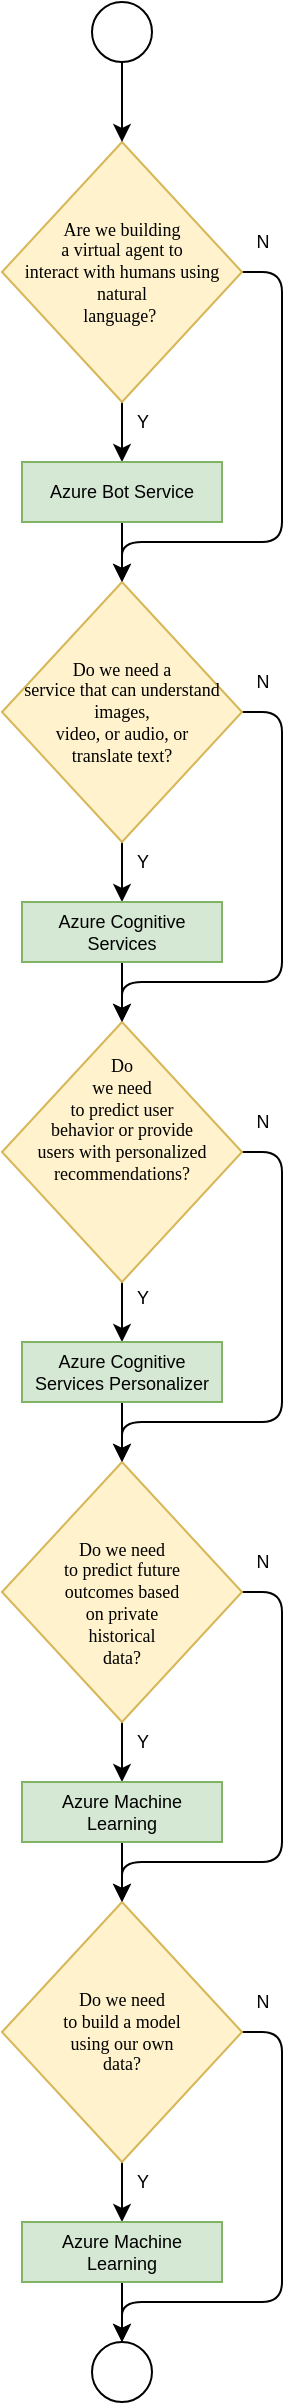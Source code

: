 <mxfile version="14.5.1" type="device"><diagram id="0STPZxBs6XiNkqqPtyde" name="Page-1"><mxGraphModel dx="942" dy="1702" grid="0" gridSize="10" guides="1" tooltips="1" connect="1" arrows="1" fold="1" page="1" pageScale="1" pageWidth="1169" pageHeight="827" math="0" shadow="0"><root><mxCell id="0"/><mxCell id="1" parent="0"/><mxCell id="McEbbNbmSG5Ej15vxN0t-11" value="Y" style="edgeStyle=orthogonalEdgeStyle;orthogonalLoop=1;jettySize=auto;html=1;exitX=0.5;exitY=1;exitDx=0;exitDy=0;entryX=0.5;entryY=0;entryDx=0;entryDy=0;fontSize=9;" parent="1" source="McEbbNbmSG5Ej15vxN0t-1" target="McEbbNbmSG5Ej15vxN0t-9" edge="1"><mxGeometry x="-0.333" y="10" relative="1" as="geometry"><mxPoint as="offset"/></mxGeometry></mxCell><mxCell id="McEbbNbmSG5Ej15vxN0t-15" value="N" style="edgeStyle=orthogonalEdgeStyle;orthogonalLoop=1;jettySize=auto;html=1;exitX=1;exitY=0.5;exitDx=0;exitDy=0;fontSize=9;entryX=0.5;entryY=0;entryDx=0;entryDy=0;" parent="1" source="McEbbNbmSG5Ej15vxN0t-1" target="McEbbNbmSG5Ej15vxN0t-2" edge="1"><mxGeometry x="-0.923" y="15" relative="1" as="geometry"><mxPoint x="300" y="360" as="targetPoint"/><Array as="points"><mxPoint x="380" y="225"/><mxPoint x="380" y="360"/><mxPoint x="300" y="360"/></Array><mxPoint as="offset"/></mxGeometry></mxCell><mxCell id="McEbbNbmSG5Ej15vxN0t-1" value="&lt;font style=&quot;font-size: 9px ; line-height: 50%&quot; face=&quot;Verdana&quot;&gt;Are we building&lt;br&gt;a virtual agent to&lt;br&gt;interact with humans using natural&lt;br&gt;language?&amp;nbsp;&lt;/font&gt;" style="rhombus;whiteSpace=wrap;html=1;spacing=0;fontSize=9;fillColor=#fff2cc;strokeColor=#d6b656;" parent="1" vertex="1"><mxGeometry x="240" y="160" width="120" height="130" as="geometry"/></mxCell><mxCell id="McEbbNbmSG5Ej15vxN0t-13" value="Y" style="edgeStyle=orthogonalEdgeStyle;orthogonalLoop=1;jettySize=auto;html=1;exitX=0.5;exitY=1;exitDx=0;exitDy=0;entryX=0.5;entryY=0;entryDx=0;entryDy=0;fontSize=9;" parent="1" source="McEbbNbmSG5Ej15vxN0t-2" target="McEbbNbmSG5Ej15vxN0t-12" edge="1"><mxGeometry x="-0.333" y="10" relative="1" as="geometry"><mxPoint as="offset"/></mxGeometry></mxCell><mxCell id="oimk4oUjOejgwCBTp3GK-5" value="N" style="edgeStyle=orthogonalEdgeStyle;orthogonalLoop=1;jettySize=auto;html=1;exitX=1;exitY=0.5;exitDx=0;exitDy=0;entryX=0.5;entryY=0;entryDx=0;entryDy=0;fontSize=9;" parent="1" source="McEbbNbmSG5Ej15vxN0t-2" target="McEbbNbmSG5Ej15vxN0t-3" edge="1"><mxGeometry x="-0.922" y="15" relative="1" as="geometry"><Array as="points"><mxPoint x="380" y="445"/><mxPoint x="380" y="580"/><mxPoint x="300" y="580"/></Array><mxPoint as="offset"/></mxGeometry></mxCell><mxCell id="McEbbNbmSG5Ej15vxN0t-2" value="&lt;font face=&quot;Verdana&quot;&gt;Do we need a&lt;br&gt;service that can understand images,&lt;br&gt;video, or audio, or&lt;br&gt;translate text?&lt;/font&gt;" style="rhombus;whiteSpace=wrap;html=1;spacing=0;fontSize=9;fillColor=#fff2cc;strokeColor=#d6b656;" parent="1" vertex="1"><mxGeometry x="240" y="380" width="120" height="130" as="geometry"/></mxCell><mxCell id="oimk4oUjOejgwCBTp3GK-3" value="Y" style="edgeStyle=orthogonalEdgeStyle;orthogonalLoop=1;jettySize=auto;html=1;exitX=0.5;exitY=1;exitDx=0;exitDy=0;entryX=0.5;entryY=0;entryDx=0;entryDy=0;fontSize=9;" parent="1" source="McEbbNbmSG5Ej15vxN0t-3" target="oimk4oUjOejgwCBTp3GK-2" edge="1"><mxGeometry x="-0.5" y="10" relative="1" as="geometry"><mxPoint as="offset"/></mxGeometry></mxCell><mxCell id="oimk4oUjOejgwCBTp3GK-7" value="N" style="edgeStyle=orthogonalEdgeStyle;orthogonalLoop=1;jettySize=auto;html=1;exitX=1;exitY=0.5;exitDx=0;exitDy=0;entryX=0.5;entryY=0;entryDx=0;entryDy=0;fontSize=9;" parent="1" source="McEbbNbmSG5Ej15vxN0t-3" target="McEbbNbmSG5Ej15vxN0t-6" edge="1"><mxGeometry x="-0.922" y="15" relative="1" as="geometry"><Array as="points"><mxPoint x="380" y="665"/><mxPoint x="380" y="800"/><mxPoint x="300" y="800"/></Array><mxPoint as="offset"/></mxGeometry></mxCell><mxCell id="McEbbNbmSG5Ej15vxN0t-3" value="&lt;font face=&quot;Verdana&quot;&gt;Do&lt;br&gt;we need&lt;br&gt;to predict user&lt;br&gt;behavior or provide&lt;br&gt;users with personalized recommendations?&lt;br&gt;&lt;br&gt;&lt;br&gt;&lt;br&gt;&lt;/font&gt;" style="rhombus;whiteSpace=wrap;html=1;spacing=0;fontSize=9;fillColor=#fff2cc;strokeColor=#d6b656;" parent="1" vertex="1"><mxGeometry x="240" y="600" width="120" height="130" as="geometry"/></mxCell><mxCell id="oimk4oUjOejgwCBTp3GK-1" style="edgeStyle=orthogonalEdgeStyle;orthogonalLoop=1;jettySize=auto;html=1;exitX=0.5;exitY=1;exitDx=0;exitDy=0;entryX=0.5;entryY=0;entryDx=0;entryDy=0;fontSize=9;" parent="1" source="McEbbNbmSG5Ej15vxN0t-5" target="McEbbNbmSG5Ej15vxN0t-1" edge="1"><mxGeometry relative="1" as="geometry"/></mxCell><mxCell id="McEbbNbmSG5Ej15vxN0t-5" value="" style="ellipse;whiteSpace=wrap;html=1;aspect=fixed;fontSize=9;" parent="1" vertex="1"><mxGeometry x="285" y="90" width="30" height="30" as="geometry"/></mxCell><mxCell id="oimk4oUjOejgwCBTp3GK-9" value="Y" style="edgeStyle=orthogonalEdgeStyle;orthogonalLoop=1;jettySize=auto;html=1;exitX=0.5;exitY=1;exitDx=0;exitDy=0;entryX=0.5;entryY=0;entryDx=0;entryDy=0;fontSize=9;" parent="1" source="McEbbNbmSG5Ej15vxN0t-6" target="oimk4oUjOejgwCBTp3GK-8" edge="1"><mxGeometry x="-0.333" y="10" relative="1" as="geometry"><mxPoint as="offset"/></mxGeometry></mxCell><mxCell id="oimk4oUjOejgwCBTp3GK-12" value="N" style="edgeStyle=orthogonalEdgeStyle;orthogonalLoop=1;jettySize=auto;html=1;exitX=1;exitY=0.5;exitDx=0;exitDy=0;entryX=0.5;entryY=0;entryDx=0;entryDy=0;fontSize=9;" parent="1" source="McEbbNbmSG5Ej15vxN0t-6" target="McEbbNbmSG5Ej15vxN0t-7" edge="1"><mxGeometry x="-0.922" y="15" relative="1" as="geometry"><Array as="points"><mxPoint x="380" y="885"/><mxPoint x="380" y="1020"/><mxPoint x="300" y="1020"/></Array><mxPoint as="offset"/></mxGeometry></mxCell><mxCell id="McEbbNbmSG5Ej15vxN0t-6" value="&lt;font face=&quot;Verdana&quot;&gt;&amp;nbsp;&lt;br&gt;Do we need&lt;br&gt;to predict future&lt;br&gt;outcomes based&lt;br&gt;on private&lt;br&gt;historical&lt;br&gt;data?&lt;br&gt;&lt;/font&gt;" style="rhombus;whiteSpace=wrap;html=1;spacing=0;fontSize=9;fillColor=#fff2cc;strokeColor=#d6b656;" parent="1" vertex="1"><mxGeometry x="240" y="820" width="120" height="130" as="geometry"/></mxCell><mxCell id="oimk4oUjOejgwCBTp3GK-15" value="Y" style="edgeStyle=orthogonalEdgeStyle;orthogonalLoop=1;jettySize=auto;html=1;exitX=0.5;exitY=1;exitDx=0;exitDy=0;entryX=0.5;entryY=0;entryDx=0;entryDy=0;fontSize=9;" parent="1" source="McEbbNbmSG5Ej15vxN0t-7" target="oimk4oUjOejgwCBTp3GK-14" edge="1"><mxGeometry x="-0.333" y="10" relative="1" as="geometry"><mxPoint as="offset"/></mxGeometry></mxCell><mxCell id="oimk4oUjOejgwCBTp3GK-19" value="N" style="edgeStyle=orthogonalEdgeStyle;orthogonalLoop=1;jettySize=auto;html=1;exitX=1;exitY=0.5;exitDx=0;exitDy=0;entryX=0.5;entryY=0;entryDx=0;entryDy=0;fontSize=9;" parent="1" source="McEbbNbmSG5Ej15vxN0t-7" target="McEbbNbmSG5Ej15vxN0t-8" edge="1"><mxGeometry x="-0.922" y="15" relative="1" as="geometry"><Array as="points"><mxPoint x="380" y="1105"/><mxPoint x="380" y="1240"/><mxPoint x="300" y="1240"/></Array><mxPoint as="offset"/></mxGeometry></mxCell><mxCell id="McEbbNbmSG5Ej15vxN0t-7" value="&lt;font face=&quot;Verdana&quot;&gt;&amp;nbsp;&lt;br&gt;Do we need&lt;br&gt;to build a model&lt;br&gt;using our own&lt;br&gt;data?&lt;br&gt;&amp;nbsp;&lt;br&gt;&lt;/font&gt;" style="rhombus;whiteSpace=wrap;html=1;spacing=0;fontSize=9;fillColor=#fff2cc;strokeColor=#d6b656;" parent="1" vertex="1"><mxGeometry x="240" y="1040" width="120" height="130" as="geometry"/></mxCell><mxCell id="McEbbNbmSG5Ej15vxN0t-8" value="" style="ellipse;whiteSpace=wrap;html=1;aspect=fixed;fontSize=9;" parent="1" vertex="1"><mxGeometry x="285" y="1260" width="30" height="30" as="geometry"/></mxCell><mxCell id="McEbbNbmSG5Ej15vxN0t-14" style="edgeStyle=orthogonalEdgeStyle;orthogonalLoop=1;jettySize=auto;html=1;exitX=0.5;exitY=1;exitDx=0;exitDy=0;entryX=0.5;entryY=0;entryDx=0;entryDy=0;fontSize=9;" parent="1" source="McEbbNbmSG5Ej15vxN0t-9" target="McEbbNbmSG5Ej15vxN0t-2" edge="1"><mxGeometry relative="1" as="geometry"/></mxCell><mxCell id="McEbbNbmSG5Ej15vxN0t-9" value="Azure Bot Service" style="whiteSpace=wrap;html=1;fontSize=9;fillColor=#d5e8d4;strokeColor=#82b366;" parent="1" vertex="1"><mxGeometry x="250" y="320" width="100" height="30" as="geometry"/></mxCell><mxCell id="McEbbNbmSG5Ej15vxN0t-16" style="edgeStyle=orthogonalEdgeStyle;orthogonalLoop=1;jettySize=auto;html=1;exitX=0.5;exitY=1;exitDx=0;exitDy=0;entryX=0.5;entryY=0;entryDx=0;entryDy=0;fontSize=9;" parent="1" source="McEbbNbmSG5Ej15vxN0t-12" target="McEbbNbmSG5Ej15vxN0t-3" edge="1"><mxGeometry relative="1" as="geometry"/></mxCell><mxCell id="McEbbNbmSG5Ej15vxN0t-12" value="Azure Cognitive Services" style="whiteSpace=wrap;html=1;fontSize=9;fillColor=#d5e8d4;strokeColor=#82b366;" parent="1" vertex="1"><mxGeometry x="250" y="540" width="100" height="30" as="geometry"/></mxCell><mxCell id="oimk4oUjOejgwCBTp3GK-4" style="edgeStyle=orthogonalEdgeStyle;orthogonalLoop=1;jettySize=auto;html=1;exitX=0.5;exitY=1;exitDx=0;exitDy=0;entryX=0.5;entryY=0;entryDx=0;entryDy=0;fontSize=9;" parent="1" source="oimk4oUjOejgwCBTp3GK-2" target="McEbbNbmSG5Ej15vxN0t-6" edge="1"><mxGeometry relative="1" as="geometry"/></mxCell><mxCell id="oimk4oUjOejgwCBTp3GK-2" value="Azure Cognitive Services Personalizer" style="whiteSpace=wrap;html=1;fontSize=9;fillColor=#d5e8d4;strokeColor=#82b366;" parent="1" vertex="1"><mxGeometry x="250" y="760" width="100" height="30" as="geometry"/></mxCell><mxCell id="oimk4oUjOejgwCBTp3GK-10" style="edgeStyle=orthogonalEdgeStyle;orthogonalLoop=1;jettySize=auto;html=1;exitX=0.5;exitY=1;exitDx=0;exitDy=0;entryX=0.5;entryY=0;entryDx=0;entryDy=0;fontSize=9;" parent="1" source="oimk4oUjOejgwCBTp3GK-8" target="McEbbNbmSG5Ej15vxN0t-7" edge="1"><mxGeometry relative="1" as="geometry"/></mxCell><mxCell id="oimk4oUjOejgwCBTp3GK-8" value="Azure Machine&lt;br&gt;Learning" style="whiteSpace=wrap;html=1;fontSize=9;fillColor=#d5e8d4;strokeColor=#82b366;" parent="1" vertex="1"><mxGeometry x="250" y="980" width="100" height="30" as="geometry"/></mxCell><mxCell id="oimk4oUjOejgwCBTp3GK-18" style="edgeStyle=orthogonalEdgeStyle;orthogonalLoop=1;jettySize=auto;html=1;exitX=0.5;exitY=1;exitDx=0;exitDy=0;entryX=0.5;entryY=0;entryDx=0;entryDy=0;fontSize=9;" parent="1" source="oimk4oUjOejgwCBTp3GK-14" target="McEbbNbmSG5Ej15vxN0t-8" edge="1"><mxGeometry relative="1" as="geometry"/></mxCell><mxCell id="oimk4oUjOejgwCBTp3GK-14" value="Azure Machine&lt;br&gt;Learning" style="whiteSpace=wrap;html=1;fontSize=9;fillColor=#d5e8d4;strokeColor=#82b366;" parent="1" vertex="1"><mxGeometry x="250" y="1200" width="100" height="30" as="geometry"/></mxCell></root></mxGraphModel></diagram></mxfile>